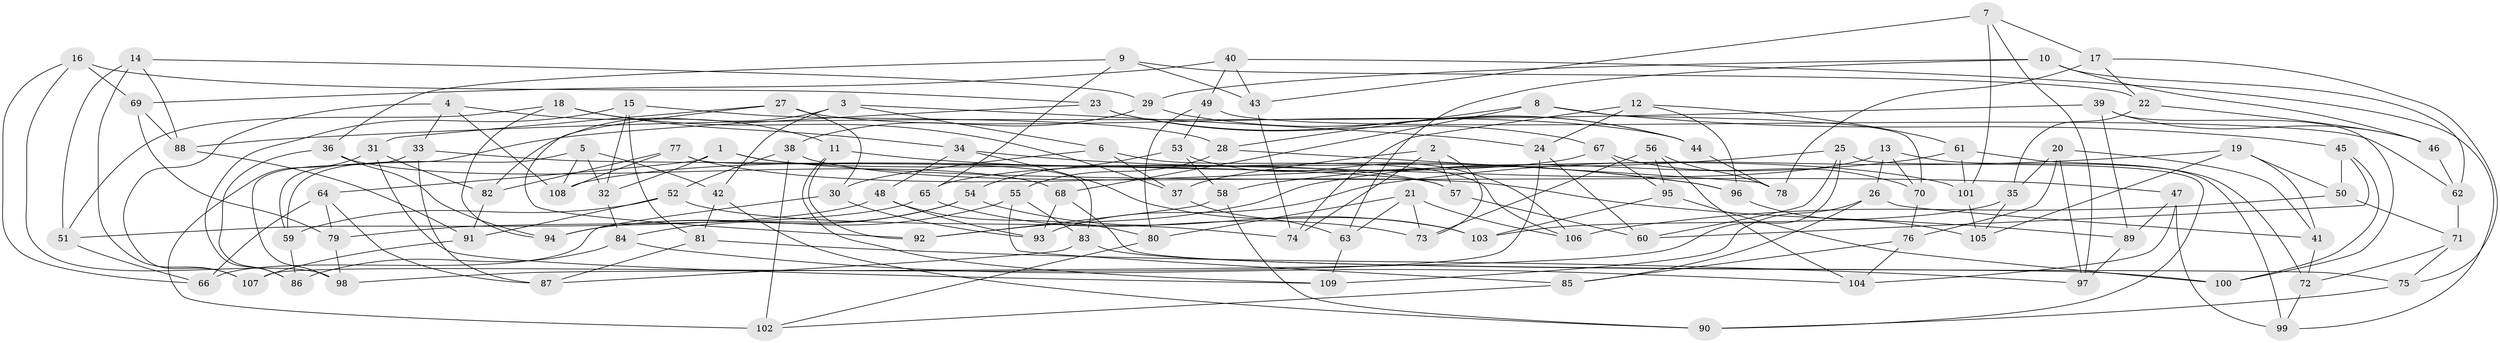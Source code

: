 // coarse degree distribution, {6: 0.671875, 4: 0.296875, 5: 0.03125}
// Generated by graph-tools (version 1.1) at 2025/52/02/27/25 19:52:32]
// undirected, 109 vertices, 218 edges
graph export_dot {
graph [start="1"]
  node [color=gray90,style=filled];
  1;
  2;
  3;
  4;
  5;
  6;
  7;
  8;
  9;
  10;
  11;
  12;
  13;
  14;
  15;
  16;
  17;
  18;
  19;
  20;
  21;
  22;
  23;
  24;
  25;
  26;
  27;
  28;
  29;
  30;
  31;
  32;
  33;
  34;
  35;
  36;
  37;
  38;
  39;
  40;
  41;
  42;
  43;
  44;
  45;
  46;
  47;
  48;
  49;
  50;
  51;
  52;
  53;
  54;
  55;
  56;
  57;
  58;
  59;
  60;
  61;
  62;
  63;
  64;
  65;
  66;
  67;
  68;
  69;
  70;
  71;
  72;
  73;
  74;
  75;
  76;
  77;
  78;
  79;
  80;
  81;
  82;
  83;
  84;
  85;
  86;
  87;
  88;
  89;
  90;
  91;
  92;
  93;
  94;
  95;
  96;
  97;
  98;
  99;
  100;
  101;
  102;
  103;
  104;
  105;
  106;
  107;
  108;
  109;
  1 -- 32;
  1 -- 57;
  1 -- 64;
  1 -- 47;
  2 -- 73;
  2 -- 37;
  2 -- 74;
  2 -- 57;
  3 -- 82;
  3 -- 24;
  3 -- 6;
  3 -- 42;
  4 -- 33;
  4 -- 107;
  4 -- 11;
  4 -- 108;
  5 -- 59;
  5 -- 32;
  5 -- 42;
  5 -- 108;
  6 -- 106;
  6 -- 37;
  6 -- 30;
  7 -- 101;
  7 -- 43;
  7 -- 17;
  7 -- 97;
  8 -- 45;
  8 -- 70;
  8 -- 68;
  8 -- 28;
  9 -- 43;
  9 -- 22;
  9 -- 65;
  9 -- 36;
  10 -- 63;
  10 -- 29;
  10 -- 62;
  10 -- 46;
  11 -- 96;
  11 -- 92;
  11 -- 109;
  12 -- 24;
  12 -- 61;
  12 -- 96;
  12 -- 74;
  13 -- 70;
  13 -- 26;
  13 -- 65;
  13 -- 72;
  14 -- 88;
  14 -- 107;
  14 -- 51;
  14 -- 29;
  15 -- 86;
  15 -- 81;
  15 -- 28;
  15 -- 32;
  16 -- 23;
  16 -- 98;
  16 -- 69;
  16 -- 66;
  17 -- 78;
  17 -- 22;
  17 -- 75;
  18 -- 51;
  18 -- 37;
  18 -- 34;
  18 -- 94;
  19 -- 41;
  19 -- 93;
  19 -- 105;
  19 -- 50;
  20 -- 35;
  20 -- 76;
  20 -- 97;
  20 -- 41;
  21 -- 73;
  21 -- 106;
  21 -- 80;
  21 -- 63;
  22 -- 46;
  22 -- 35;
  23 -- 67;
  23 -- 44;
  23 -- 59;
  24 -- 107;
  24 -- 60;
  25 -- 58;
  25 -- 60;
  25 -- 98;
  25 -- 90;
  26 -- 41;
  26 -- 109;
  26 -- 85;
  27 -- 30;
  27 -- 31;
  27 -- 92;
  27 -- 44;
  28 -- 55;
  28 -- 78;
  29 -- 38;
  29 -- 44;
  30 -- 66;
  30 -- 93;
  31 -- 82;
  31 -- 109;
  31 -- 102;
  32 -- 84;
  33 -- 87;
  33 -- 98;
  33 -- 57;
  34 -- 103;
  34 -- 48;
  34 -- 96;
  35 -- 105;
  35 -- 103;
  36 -- 68;
  36 -- 86;
  36 -- 94;
  37 -- 63;
  38 -- 102;
  38 -- 52;
  38 -- 89;
  39 -- 100;
  39 -- 46;
  39 -- 89;
  39 -- 88;
  40 -- 49;
  40 -- 43;
  40 -- 69;
  40 -- 99;
  41 -- 72;
  42 -- 81;
  42 -- 90;
  43 -- 74;
  44 -- 78;
  45 -- 100;
  45 -- 50;
  45 -- 60;
  46 -- 62;
  47 -- 104;
  47 -- 99;
  47 -- 89;
  48 -- 93;
  48 -- 51;
  48 -- 80;
  49 -- 62;
  49 -- 80;
  49 -- 53;
  50 -- 106;
  50 -- 71;
  51 -- 66;
  52 -- 74;
  52 -- 91;
  52 -- 59;
  53 -- 58;
  53 -- 54;
  53 -- 106;
  54 -- 94;
  54 -- 84;
  54 -- 103;
  55 -- 83;
  55 -- 94;
  55 -- 85;
  56 -- 104;
  56 -- 73;
  56 -- 95;
  56 -- 78;
  57 -- 60;
  58 -- 92;
  58 -- 90;
  59 -- 86;
  61 -- 101;
  61 -- 92;
  61 -- 99;
  62 -- 71;
  63 -- 109;
  64 -- 79;
  64 -- 87;
  64 -- 66;
  65 -- 73;
  65 -- 79;
  67 -- 95;
  67 -- 70;
  67 -- 108;
  68 -- 75;
  68 -- 93;
  69 -- 88;
  69 -- 79;
  70 -- 76;
  71 -- 72;
  71 -- 75;
  72 -- 99;
  75 -- 90;
  76 -- 104;
  76 -- 85;
  77 -- 101;
  77 -- 108;
  77 -- 82;
  77 -- 83;
  79 -- 98;
  80 -- 102;
  81 -- 87;
  81 -- 97;
  82 -- 91;
  83 -- 100;
  83 -- 87;
  84 -- 104;
  84 -- 86;
  85 -- 102;
  88 -- 91;
  89 -- 97;
  91 -- 107;
  95 -- 100;
  95 -- 103;
  96 -- 105;
  101 -- 105;
}
